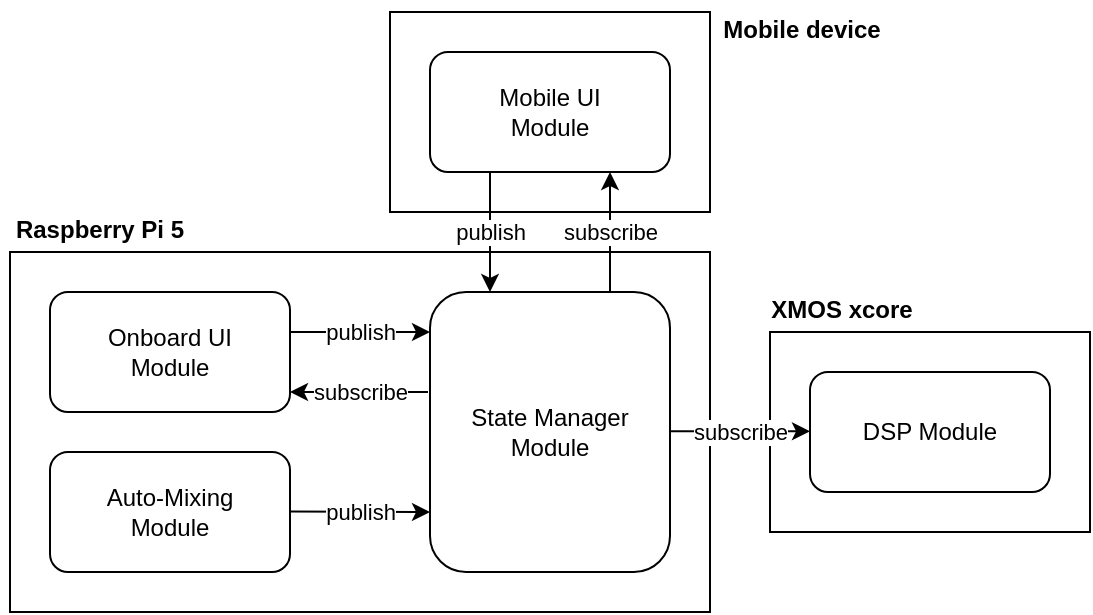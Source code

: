 <mxfile version="24.8.9">
  <diagram name="Page-1" id="TyHQ8kZym0uCwe5Up6eR">
    <mxGraphModel dx="812" dy="593" grid="1" gridSize="10" guides="1" tooltips="1" connect="1" arrows="1" fold="1" page="1" pageScale="1" pageWidth="850" pageHeight="1100" math="0" shadow="0">
      <root>
        <mxCell id="0" />
        <mxCell id="1" parent="0" />
        <mxCell id="7b9NZ2_4fINk52FUZju2-20" value="" style="rounded=0;whiteSpace=wrap;html=1;" vertex="1" parent="1">
          <mxGeometry x="590" y="280" width="160" height="100" as="geometry" />
        </mxCell>
        <mxCell id="7b9NZ2_4fINk52FUZju2-19" value="" style="rounded=0;whiteSpace=wrap;html=1;" vertex="1" parent="1">
          <mxGeometry x="400" y="120" width="160" height="100" as="geometry" />
        </mxCell>
        <mxCell id="7b9NZ2_4fINk52FUZju2-18" value="" style="rounded=0;whiteSpace=wrap;html=1;" vertex="1" parent="1">
          <mxGeometry x="210" y="240" width="350" height="180" as="geometry" />
        </mxCell>
        <mxCell id="7b9NZ2_4fINk52FUZju2-1" value="State Manager&lt;div&gt;Module&lt;/div&gt;" style="rounded=1;whiteSpace=wrap;html=1;" vertex="1" parent="1">
          <mxGeometry x="420" y="260" width="120" height="140" as="geometry" />
        </mxCell>
        <mxCell id="7b9NZ2_4fINk52FUZju2-2" value="Mobile UI&lt;br&gt;Module" style="rounded=1;whiteSpace=wrap;html=1;" vertex="1" parent="1">
          <mxGeometry x="420" y="140" width="120" height="60" as="geometry" />
        </mxCell>
        <mxCell id="7b9NZ2_4fINk52FUZju2-3" value="DSP Module" style="rounded=1;whiteSpace=wrap;html=1;" vertex="1" parent="1">
          <mxGeometry x="610" y="300" width="120" height="60" as="geometry" />
        </mxCell>
        <mxCell id="7b9NZ2_4fINk52FUZju2-4" value="Onboard UI&lt;br&gt;Module" style="rounded=1;whiteSpace=wrap;html=1;" vertex="1" parent="1">
          <mxGeometry x="230" y="260" width="120" height="60" as="geometry" />
        </mxCell>
        <mxCell id="7b9NZ2_4fINk52FUZju2-5" value="Auto-Mixing&lt;div&gt;Module&lt;/div&gt;" style="rounded=1;whiteSpace=wrap;html=1;" vertex="1" parent="1">
          <mxGeometry x="230" y="340" width="120" height="60" as="geometry" />
        </mxCell>
        <mxCell id="7b9NZ2_4fINk52FUZju2-7" value="subscribe" style="endArrow=classic;html=1;rounded=0;exitX=0.75;exitY=0;exitDx=0;exitDy=0;entryX=0.75;entryY=1;entryDx=0;entryDy=0;" edge="1" parent="1" source="7b9NZ2_4fINk52FUZju2-1" target="7b9NZ2_4fINk52FUZju2-2">
          <mxGeometry width="50" height="50" relative="1" as="geometry">
            <mxPoint x="350" y="200" as="sourcePoint" />
            <mxPoint x="519" y="204" as="targetPoint" />
            <mxPoint as="offset" />
          </mxGeometry>
        </mxCell>
        <mxCell id="7b9NZ2_4fINk52FUZju2-8" value="publish" style="endArrow=classic;html=1;rounded=0;" edge="1" parent="1">
          <mxGeometry width="50" height="50" relative="1" as="geometry">
            <mxPoint x="350" y="280" as="sourcePoint" />
            <mxPoint x="420" y="280" as="targetPoint" />
          </mxGeometry>
        </mxCell>
        <mxCell id="7b9NZ2_4fINk52FUZju2-9" value="publish" style="endArrow=classic;html=1;rounded=0;" edge="1" parent="1">
          <mxGeometry width="50" height="50" relative="1" as="geometry">
            <mxPoint x="350" y="369.78" as="sourcePoint" />
            <mxPoint x="420" y="370" as="targetPoint" />
          </mxGeometry>
        </mxCell>
        <mxCell id="7b9NZ2_4fINk52FUZju2-13" value="subscribe" style="endArrow=classic;html=1;rounded=0;" edge="1" parent="1">
          <mxGeometry width="50" height="50" relative="1" as="geometry">
            <mxPoint x="540" y="329.64" as="sourcePoint" />
            <mxPoint x="610" y="329.64" as="targetPoint" />
            <mxPoint as="offset" />
          </mxGeometry>
        </mxCell>
        <mxCell id="7b9NZ2_4fINk52FUZju2-14" value="publish" style="endArrow=classic;html=1;rounded=0;entryX=0.25;entryY=0;entryDx=0;entryDy=0;exitX=0.25;exitY=1;exitDx=0;exitDy=0;" edge="1" parent="1" source="7b9NZ2_4fINk52FUZju2-2" target="7b9NZ2_4fINk52FUZju2-1">
          <mxGeometry width="50" height="50" relative="1" as="geometry">
            <mxPoint x="420" y="230" as="sourcePoint" />
            <mxPoint x="470" y="180" as="targetPoint" />
            <mxPoint as="offset" />
          </mxGeometry>
        </mxCell>
        <mxCell id="7b9NZ2_4fINk52FUZju2-15" value="subscribe" style="endArrow=classic;html=1;rounded=0;entryX=1.012;entryY=0.825;entryDx=0;entryDy=0;entryPerimeter=0;" edge="1" parent="1">
          <mxGeometry width="50" height="50" relative="1" as="geometry">
            <mxPoint x="419" y="310" as="sourcePoint" />
            <mxPoint x="350" y="310" as="targetPoint" />
          </mxGeometry>
        </mxCell>
        <mxCell id="7b9NZ2_4fINk52FUZju2-21" value="&lt;b&gt;Raspberry Pi 5&lt;/b&gt;" style="text;html=1;align=center;verticalAlign=middle;whiteSpace=wrap;rounded=0;" vertex="1" parent="1">
          <mxGeometry x="205" y="214" width="100" height="30" as="geometry" />
        </mxCell>
        <mxCell id="7b9NZ2_4fINk52FUZju2-22" value="&lt;b&gt;XMOS xcore&lt;/b&gt;" style="text;html=1;align=center;verticalAlign=middle;whiteSpace=wrap;rounded=0;" vertex="1" parent="1">
          <mxGeometry x="576" y="254" width="100" height="30" as="geometry" />
        </mxCell>
        <mxCell id="7b9NZ2_4fINk52FUZju2-23" value="&lt;b&gt;Mobile device&lt;/b&gt;" style="text;html=1;align=center;verticalAlign=middle;whiteSpace=wrap;rounded=0;" vertex="1" parent="1">
          <mxGeometry x="556" y="114" width="100" height="30" as="geometry" />
        </mxCell>
      </root>
    </mxGraphModel>
  </diagram>
</mxfile>
